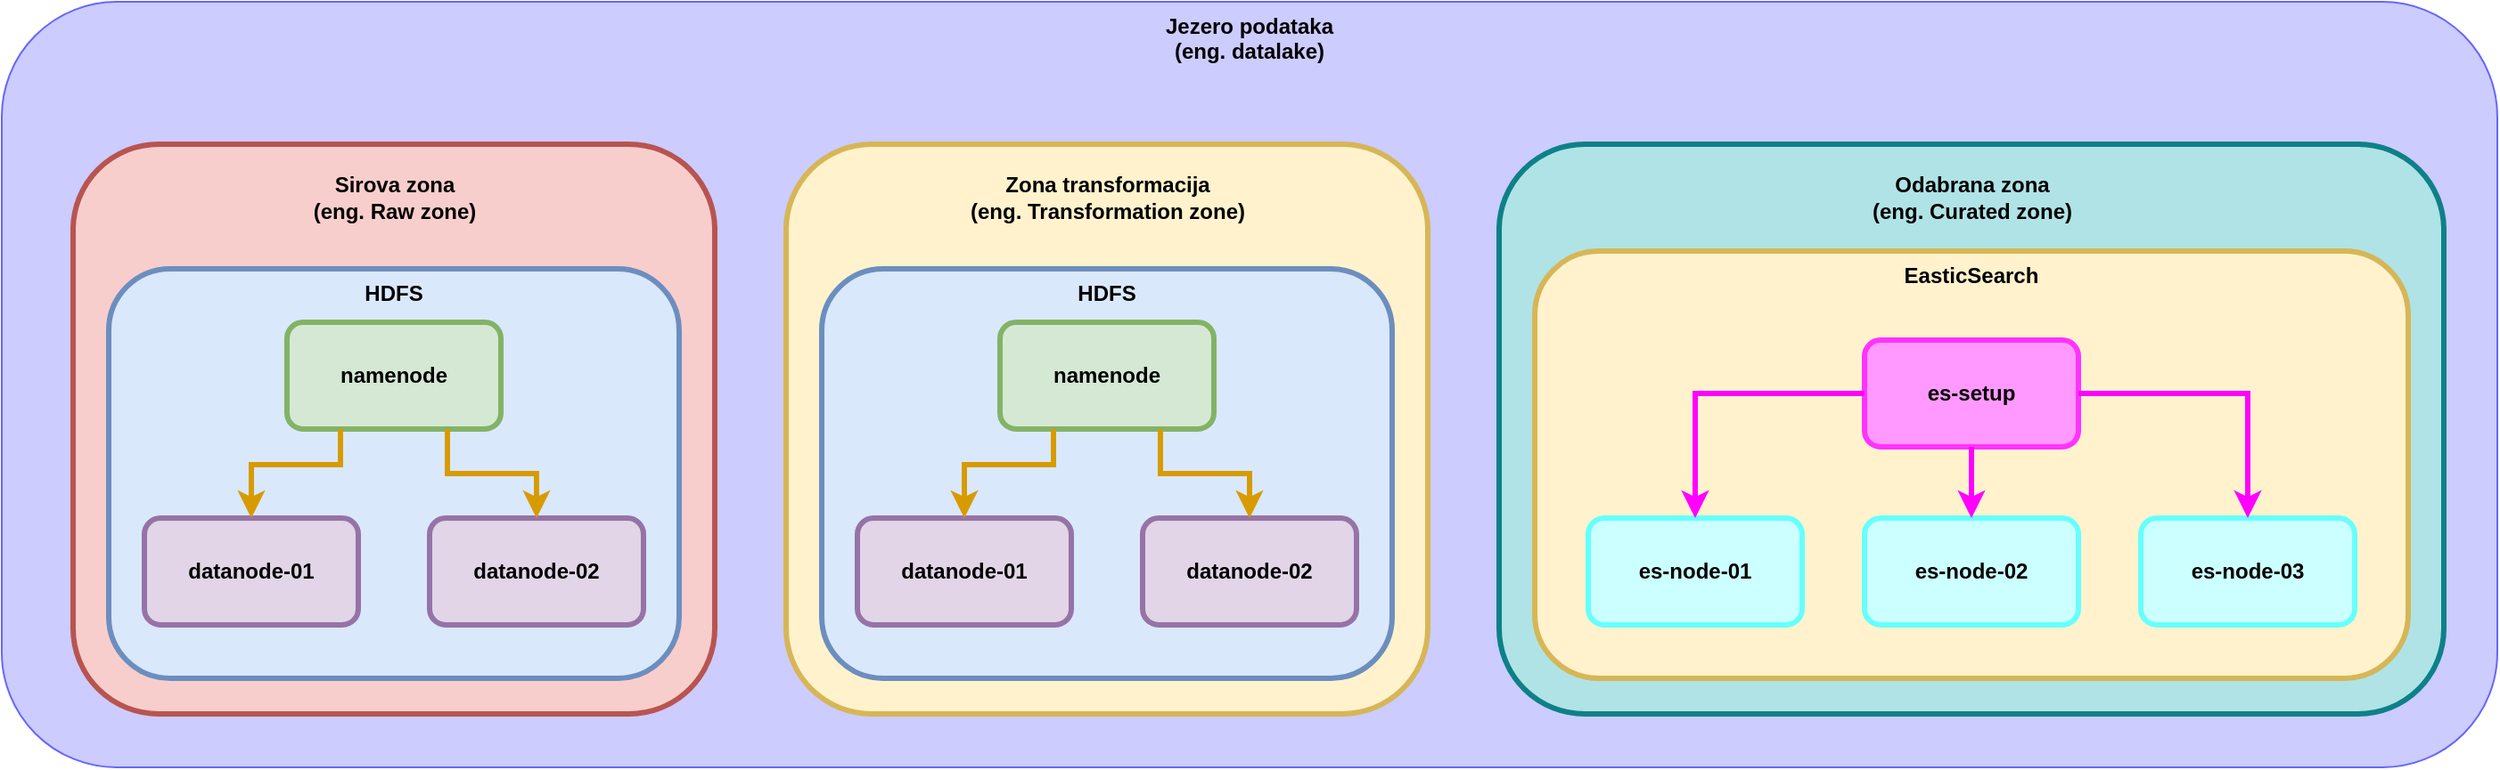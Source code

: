 <mxfile version="20.7.4" type="device"><diagram id="WmBAKhKFfoxkki9UyPSH" name="Page-1"><mxGraphModel dx="2594" dy="849" grid="1" gridSize="10" guides="1" tooltips="1" connect="1" arrows="1" fold="1" page="1" pageScale="1" pageWidth="850" pageHeight="1100" math="0" shadow="0"><root><mxCell id="0"/><mxCell id="1" parent="0"/><mxCell id="GGFrBaRSkeQhj-DBjPpp-12" value="&lt;b&gt;Jezero podataka&lt;br&gt;(eng. datalake)&lt;/b&gt;" style="rounded=1;whiteSpace=wrap;html=1;fillColor=#CCCCFF;strokeColor=#6666FF;verticalAlign=top;" vertex="1" parent="1"><mxGeometry x="-560" y="40" width="1400" height="430" as="geometry"/></mxCell><mxCell id="GGFrBaRSkeQhj-DBjPpp-10" value="" style="group" vertex="1" connectable="0" parent="1"><mxGeometry x="-120" y="120" width="360" height="320" as="geometry"/></mxCell><mxCell id="GGFrBaRSkeQhj-DBjPpp-1" value="" style="rounded=1;whiteSpace=wrap;html=1;strokeWidth=3;fillColor=#fff2cc;strokeColor=#d6b656;" vertex="1" parent="GGFrBaRSkeQhj-DBjPpp-10"><mxGeometry width="360" height="320" as="geometry"/></mxCell><mxCell id="GGFrBaRSkeQhj-DBjPpp-2" value="&lt;b&gt;Zona transformacija&lt;br&gt;(eng. Transformation zone)&lt;/b&gt;" style="text;html=1;align=center;verticalAlign=middle;resizable=0;points=[];autosize=1;strokeColor=none;fillColor=none;" vertex="1" parent="GGFrBaRSkeQhj-DBjPpp-10"><mxGeometry x="90" y="10" width="180" height="40" as="geometry"/></mxCell><mxCell id="GGFrBaRSkeQhj-DBjPpp-3" value="&lt;b&gt;HDFS&lt;/b&gt;" style="rounded=1;whiteSpace=wrap;html=1;verticalAlign=top;strokeWidth=3;fillColor=#dae8fc;strokeColor=#6c8ebf;" vertex="1" parent="GGFrBaRSkeQhj-DBjPpp-10"><mxGeometry x="20" y="70" width="320" height="230" as="geometry"/></mxCell><mxCell id="GGFrBaRSkeQhj-DBjPpp-6" value="namenode" style="rounded=1;whiteSpace=wrap;html=1;fontStyle=1;strokeWidth=3;fillColor=#d5e8d4;strokeColor=#82b366;" vertex="1" parent="GGFrBaRSkeQhj-DBjPpp-10"><mxGeometry x="120" y="100" width="120" height="60" as="geometry"/></mxCell><mxCell id="GGFrBaRSkeQhj-DBjPpp-7" value="datanode-01" style="rounded=1;whiteSpace=wrap;html=1;fontStyle=1;strokeWidth=3;fillColor=#e1d5e7;strokeColor=#9673a6;" vertex="1" parent="GGFrBaRSkeQhj-DBjPpp-10"><mxGeometry x="40" y="210" width="120" height="60" as="geometry"/></mxCell><mxCell id="GGFrBaRSkeQhj-DBjPpp-4" style="edgeStyle=orthogonalEdgeStyle;rounded=0;orthogonalLoop=1;jettySize=auto;html=1;exitX=0.25;exitY=1;exitDx=0;exitDy=0;fontStyle=1;strokeWidth=3;fillColor=#ffe6cc;strokeColor=#d79b00;" edge="1" parent="GGFrBaRSkeQhj-DBjPpp-10" source="GGFrBaRSkeQhj-DBjPpp-6" target="GGFrBaRSkeQhj-DBjPpp-7"><mxGeometry relative="1" as="geometry"><Array as="points"><mxPoint x="150" y="180"/><mxPoint x="100" y="180"/></Array></mxGeometry></mxCell><mxCell id="GGFrBaRSkeQhj-DBjPpp-8" value="datanode-02" style="rounded=1;whiteSpace=wrap;html=1;fontStyle=1;strokeWidth=3;fillColor=#e1d5e7;strokeColor=#9673a6;" vertex="1" parent="GGFrBaRSkeQhj-DBjPpp-10"><mxGeometry x="200" y="210" width="120" height="60" as="geometry"/></mxCell><mxCell id="GGFrBaRSkeQhj-DBjPpp-5" style="edgeStyle=orthogonalEdgeStyle;rounded=0;orthogonalLoop=1;jettySize=auto;html=1;exitX=0.75;exitY=1;exitDx=0;exitDy=0;entryX=0.5;entryY=0;entryDx=0;entryDy=0;strokeWidth=3;fillColor=#ffe6cc;strokeColor=#d79b00;" edge="1" parent="GGFrBaRSkeQhj-DBjPpp-10" source="GGFrBaRSkeQhj-DBjPpp-6" target="GGFrBaRSkeQhj-DBjPpp-8"><mxGeometry relative="1" as="geometry"/></mxCell><mxCell id="GGFrBaRSkeQhj-DBjPpp-11" value="" style="group" vertex="1" connectable="0" parent="1"><mxGeometry x="280" y="120" width="530" height="320" as="geometry"/></mxCell><mxCell id="jZAKy1VWkjMWedw-alcu-2" value="" style="rounded=1;whiteSpace=wrap;html=1;strokeWidth=3;fillColor=#b0e3e6;strokeColor=#0e8088;" parent="GGFrBaRSkeQhj-DBjPpp-11" vertex="1"><mxGeometry width="530" height="320" as="geometry"/></mxCell><mxCell id="jZAKy1VWkjMWedw-alcu-3" value="&lt;b&gt;Odabrana zona&lt;br&gt;(eng. Curated zone)&lt;/b&gt;" style="text;html=1;align=center;verticalAlign=middle;resizable=0;points=[];autosize=1;strokeColor=none;fillColor=none;" parent="GGFrBaRSkeQhj-DBjPpp-11" vertex="1"><mxGeometry x="195" y="10" width="140" height="40" as="geometry"/></mxCell><mxCell id="jZAKy1VWkjMWedw-alcu-4" value="&lt;b&gt;EasticSearch&lt;/b&gt;" style="rounded=1;whiteSpace=wrap;html=1;verticalAlign=top;strokeWidth=3;fillColor=#fff2cc;strokeColor=#d6b656;" parent="GGFrBaRSkeQhj-DBjPpp-11" vertex="1"><mxGeometry x="20" y="60" width="490" height="240" as="geometry"/></mxCell><mxCell id="jZAKy1VWkjMWedw-alcu-8" value="es-setup" style="rounded=1;whiteSpace=wrap;html=1;fontStyle=1;strokeWidth=3;fillColor=#FF99FF;strokeColor=#FF33FF;" parent="GGFrBaRSkeQhj-DBjPpp-11" vertex="1"><mxGeometry x="205" y="110" width="120" height="60" as="geometry"/></mxCell><mxCell id="jZAKy1VWkjMWedw-alcu-9" value="es-node-01" style="rounded=1;whiteSpace=wrap;html=1;fontStyle=1;strokeWidth=3;fillColor=#CCFFFF;strokeColor=#66FFFF;" parent="GGFrBaRSkeQhj-DBjPpp-11" vertex="1"><mxGeometry x="50" y="210" width="120" height="60" as="geometry"/></mxCell><mxCell id="jZAKy1VWkjMWedw-alcu-5" style="edgeStyle=orthogonalEdgeStyle;rounded=0;orthogonalLoop=1;jettySize=auto;html=1;exitX=0;exitY=0.5;exitDx=0;exitDy=0;entryX=0.5;entryY=0;entryDx=0;entryDy=0;fillColor=#d80073;strokeColor=#FF00FF;strokeWidth=3;" parent="GGFrBaRSkeQhj-DBjPpp-11" source="jZAKy1VWkjMWedw-alcu-8" target="jZAKy1VWkjMWedw-alcu-9" edge="1"><mxGeometry relative="1" as="geometry"/></mxCell><mxCell id="jZAKy1VWkjMWedw-alcu-10" value="es-node-03" style="rounded=1;whiteSpace=wrap;html=1;fontStyle=1;strokeWidth=3;fillColor=#CCFFFF;strokeColor=#66FFFF;" parent="GGFrBaRSkeQhj-DBjPpp-11" vertex="1"><mxGeometry x="360" y="210" width="120" height="60" as="geometry"/></mxCell><mxCell id="jZAKy1VWkjMWedw-alcu-6" style="edgeStyle=orthogonalEdgeStyle;rounded=0;orthogonalLoop=1;jettySize=auto;html=1;exitX=1;exitY=0.5;exitDx=0;exitDy=0;entryX=0.5;entryY=0;entryDx=0;entryDy=0;fillColor=#d80073;strokeColor=#FF00FF;strokeWidth=3;" parent="GGFrBaRSkeQhj-DBjPpp-11" source="jZAKy1VWkjMWedw-alcu-8" target="jZAKy1VWkjMWedw-alcu-10" edge="1"><mxGeometry relative="1" as="geometry"/></mxCell><mxCell id="jZAKy1VWkjMWedw-alcu-11" value="es-node-02" style="rounded=1;whiteSpace=wrap;html=1;fontStyle=1;strokeWidth=3;fillColor=#CCFFFF;strokeColor=#66FFFF;" parent="GGFrBaRSkeQhj-DBjPpp-11" vertex="1"><mxGeometry x="205" y="210" width="120" height="60" as="geometry"/></mxCell><mxCell id="jZAKy1VWkjMWedw-alcu-7" style="edgeStyle=orthogonalEdgeStyle;rounded=0;orthogonalLoop=1;jettySize=auto;html=1;exitX=0.5;exitY=1;exitDx=0;exitDy=0;entryX=0.5;entryY=0;entryDx=0;entryDy=0;fillColor=#d80073;strokeColor=#FF00FF;strokeWidth=3;" parent="GGFrBaRSkeQhj-DBjPpp-11" source="jZAKy1VWkjMWedw-alcu-8" target="jZAKy1VWkjMWedw-alcu-11" edge="1"><mxGeometry relative="1" as="geometry"/></mxCell><mxCell id="GGFrBaRSkeQhj-DBjPpp-13" value="" style="group" vertex="1" connectable="0" parent="1"><mxGeometry x="-520" y="120" width="360" height="320" as="geometry"/></mxCell><mxCell id="GGFrBaRSkeQhj-DBjPpp-14" value="" style="rounded=1;whiteSpace=wrap;html=1;strokeWidth=3;fillColor=#f8cecc;strokeColor=#b85450;" vertex="1" parent="GGFrBaRSkeQhj-DBjPpp-13"><mxGeometry width="360" height="320" as="geometry"/></mxCell><mxCell id="GGFrBaRSkeQhj-DBjPpp-15" value="&lt;b&gt;Sirova zona&lt;br&gt;(eng. Raw zone)&lt;/b&gt;" style="text;html=1;align=center;verticalAlign=middle;resizable=0;points=[];autosize=1;strokeColor=none;fillColor=none;" vertex="1" parent="GGFrBaRSkeQhj-DBjPpp-13"><mxGeometry x="125" y="10" width="110" height="40" as="geometry"/></mxCell><mxCell id="GGFrBaRSkeQhj-DBjPpp-16" value="&lt;b&gt;HDFS&lt;/b&gt;" style="rounded=1;whiteSpace=wrap;html=1;verticalAlign=top;strokeWidth=3;fillColor=#dae8fc;strokeColor=#6c8ebf;" vertex="1" parent="GGFrBaRSkeQhj-DBjPpp-13"><mxGeometry x="20" y="70" width="320" height="230" as="geometry"/></mxCell><mxCell id="GGFrBaRSkeQhj-DBjPpp-17" value="namenode" style="rounded=1;whiteSpace=wrap;html=1;fontStyle=1;strokeWidth=3;fillColor=#d5e8d4;strokeColor=#82b366;" vertex="1" parent="GGFrBaRSkeQhj-DBjPpp-13"><mxGeometry x="120" y="100" width="120" height="60" as="geometry"/></mxCell><mxCell id="GGFrBaRSkeQhj-DBjPpp-18" value="datanode-01" style="rounded=1;whiteSpace=wrap;html=1;fontStyle=1;strokeWidth=3;fillColor=#e1d5e7;strokeColor=#9673a6;" vertex="1" parent="GGFrBaRSkeQhj-DBjPpp-13"><mxGeometry x="40" y="210" width="120" height="60" as="geometry"/></mxCell><mxCell id="GGFrBaRSkeQhj-DBjPpp-19" style="edgeStyle=orthogonalEdgeStyle;rounded=0;orthogonalLoop=1;jettySize=auto;html=1;exitX=0.25;exitY=1;exitDx=0;exitDy=0;fontStyle=1;strokeWidth=3;fillColor=#ffe6cc;strokeColor=#d79b00;" edge="1" parent="GGFrBaRSkeQhj-DBjPpp-13" source="GGFrBaRSkeQhj-DBjPpp-17" target="GGFrBaRSkeQhj-DBjPpp-18"><mxGeometry relative="1" as="geometry"><Array as="points"><mxPoint x="150" y="180"/><mxPoint x="100" y="180"/></Array></mxGeometry></mxCell><mxCell id="GGFrBaRSkeQhj-DBjPpp-20" value="datanode-02" style="rounded=1;whiteSpace=wrap;html=1;fontStyle=1;strokeWidth=3;fillColor=#e1d5e7;strokeColor=#9673a6;" vertex="1" parent="GGFrBaRSkeQhj-DBjPpp-13"><mxGeometry x="200" y="210" width="120" height="60" as="geometry"/></mxCell><mxCell id="GGFrBaRSkeQhj-DBjPpp-21" style="edgeStyle=orthogonalEdgeStyle;rounded=0;orthogonalLoop=1;jettySize=auto;html=1;exitX=0.75;exitY=1;exitDx=0;exitDy=0;entryX=0.5;entryY=0;entryDx=0;entryDy=0;strokeWidth=3;fillColor=#ffe6cc;strokeColor=#d79b00;" edge="1" parent="GGFrBaRSkeQhj-DBjPpp-13" source="GGFrBaRSkeQhj-DBjPpp-17" target="GGFrBaRSkeQhj-DBjPpp-20"><mxGeometry relative="1" as="geometry"/></mxCell></root></mxGraphModel></diagram></mxfile>
